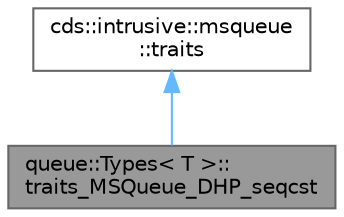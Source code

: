 digraph "queue::Types&lt; T &gt;::traits_MSQueue_DHP_seqcst"
{
 // LATEX_PDF_SIZE
  bgcolor="transparent";
  edge [fontname=Helvetica,fontsize=10,labelfontname=Helvetica,labelfontsize=10];
  node [fontname=Helvetica,fontsize=10,shape=box,height=0.2,width=0.4];
  Node1 [id="Node000001",label="queue::Types\< T \>::\ltraits_MSQueue_DHP_seqcst",height=0.2,width=0.4,color="gray40", fillcolor="grey60", style="filled", fontcolor="black",tooltip=" "];
  Node2 -> Node1 [id="edge2_Node000001_Node000002",dir="back",color="steelblue1",style="solid",tooltip=" "];
  Node2 [id="Node000002",label="cds::intrusive::msqueue\l::traits",height=0.2,width=0.4,color="gray40", fillcolor="white", style="filled",URL="$structcds_1_1intrusive_1_1msqueue_1_1traits.html",tooltip="MSQueue default traits"];
}
